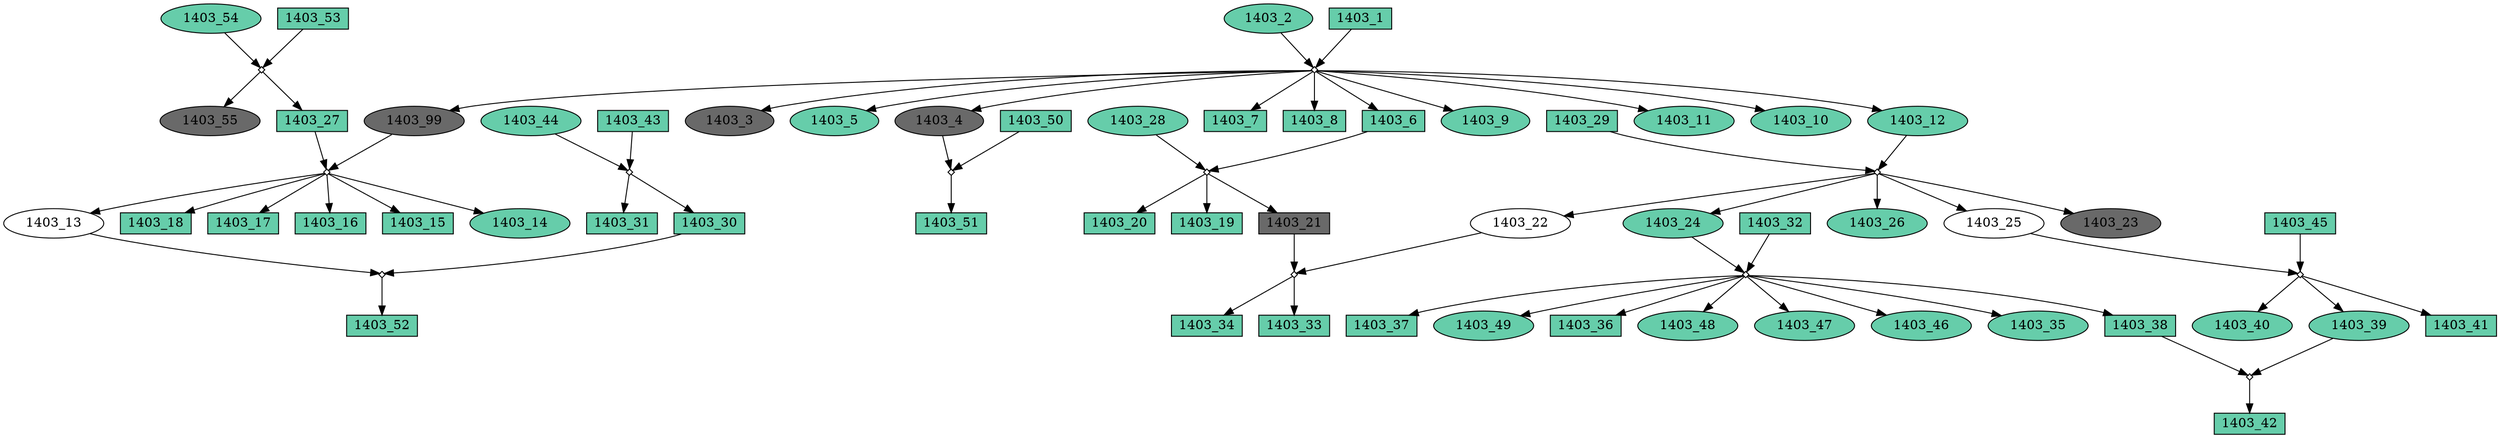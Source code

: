 digraph {
	"1403_11" [shape=box fillcolor=aquamarine3 fontcolor=black height=0.3 regular=0 shape=ellipse style=filled width=0.5]
	"1403_1x1403_2" -> "1403_11"
	"1403_2" [shape=box fillcolor=aquamarine3 fontcolor=black height=0.3 regular=0 shape=ellipse style=filled width=0.5]
	"1403_2" -> "1403_1x1403_2"
	"1403_41" [shape=box fillcolor=aquamarine3 fontcolor=black height=0.3 regular=0 shape=box style=filled width=0.5]
	"1403_45x1403_25" -> "1403_41"
	"1403_42" [shape=box fillcolor=aquamarine3 fontcolor=black height=0.3 regular=0 shape=box style=filled width=0.5]
	"1403_38x1403_39" -> "1403_42"
	"1403_50" [shape=box fillcolor=aquamarine3 fontcolor=black height=0.3 regular=0 shape=box style=filled width=0.5]
	"1403_50" -> "1403_50x1403_4"
	"1403_40" [shape=box fillcolor=aquamarine3 fontcolor=black height=0.3 regular=0 shape=ellipse style=filled width=0.5]
	"1403_45x1403_25" -> "1403_40"
	"1403_39" [shape=box fillcolor=aquamarine3 fontcolor=black height=0.3 regular=0 shape=ellipse style=filled width=0.5]
	"1403_45x1403_25" -> "1403_39"
	"1403_39" -> "1403_38x1403_39"
	"1403_37" [shape=box fillcolor=aquamarine3 fontcolor=black height=0.3 regular=0 shape=box style=filled width=0.5]
	"1403_32x1403_24" -> "1403_37"
	"1403_51" [shape=box fillcolor=aquamarine3 fontcolor=black height=0.3 regular=0 shape=box style=filled width=0.5]
	"1403_50x1403_4" -> "1403_51"
	"1403_10" [shape=box fillcolor=aquamarine3 fontcolor=black height=0.3 regular=0 shape=ellipse style=filled width=0.5]
	"1403_1x1403_2" -> "1403_10"
	"1403_1" [shape=box fillcolor=aquamarine3 fontcolor=black height=0.3 regular=0 shape=box style=filled width=0.5]
	"1403_1" -> "1403_1x1403_2"
	"1403_99" [shape=box fillcolor=dimgrey fontcolor=black height=0.3 regular=0 shape=ellipse style=filled width=0.5]
	"1403_1x1403_2" -> "1403_99"
	"1403_99" -> "1403_27x1403_99"
	"1403_55" [shape=box fillcolor=dimgrey fontcolor=black height=0.3 regular=0 shape=ellipse style=filled width=0.5]
	"1403_53x1403_54" -> "1403_55"
	"1403_45" [shape=box fillcolor=aquamarine3 fontcolor=black height=0.3 regular=0 shape=box style=filled width=0.5]
	"1403_45" -> "1403_45x1403_25"
	"1403_54" [shape=box fillcolor=aquamarine3 fontcolor=black height=0.3 regular=0 shape=ellipse style=filled width=0.5]
	"1403_54" -> "1403_53x1403_54"
	"1403_53" [shape=box fillcolor=aquamarine3 fontcolor=black height=0.3 regular=0 shape=box style=filled width=0.5]
	"1403_53" -> "1403_53x1403_54"
	"1403_13" [shape=box fillcolor=white fontcolor=black height=0.3 regular=0 shape=ellipse style=filled width=0.5]
	"1403_27x1403_99" -> "1403_13"
	"1403_13" -> "1403_30x1403_13"
	"1403_4" [shape=box fillcolor=dimgrey fontcolor=black height=0.3 regular=0 shape=ellipse style=filled width=0.5]
	"1403_1x1403_2" -> "1403_4"
	"1403_4" -> "1403_50x1403_4"
	"1403_52" [shape=box fillcolor=aquamarine3 fontcolor=black height=0.3 regular=0 shape=box style=filled width=0.5]
	"1403_30x1403_13" -> "1403_52"
	"1403_38" [shape=box fillcolor=aquamarine3 fontcolor=black height=0.3 regular=0 shape=box style=filled width=0.5]
	"1403_32x1403_24" -> "1403_38"
	"1403_38" -> "1403_38x1403_39"
	"1403_18" [shape=box fillcolor=aquamarine3 fontcolor=black height=0.3 regular=0 shape=box style=filled width=0.5]
	"1403_27x1403_99" -> "1403_18"
	"1403_49" [shape=box fillcolor=aquamarine3 fontcolor=black height=0.3 regular=0 shape=ellipse style=filled width=0.5]
	"1403_32x1403_24" -> "1403_49"
	"1403_44" [shape=box fillcolor=aquamarine3 fontcolor=black height=0.3 regular=0 shape=ellipse style=filled width=0.5]
	"1403_44" -> "1403_43x1403_44"
	"1403_43" [shape=box fillcolor=aquamarine3 fontcolor=black height=0.3 regular=0 shape=box style=filled width=0.5]
	"1403_43" -> "1403_43x1403_44"
	"1403_30" [shape=box fillcolor=aquamarine3 fontcolor=black height=0.3 regular=0 shape=box style=filled width=0.5]
	"1403_43x1403_44" -> "1403_30"
	"1403_30" -> "1403_30x1403_13"
	"1403_26" [shape=box fillcolor=aquamarine3 fontcolor=black height=0.3 regular=0 shape=ellipse style=filled width=0.5]
	"1403_29x1403_12" -> "1403_26"
	"1403_25" [shape=box fillcolor=white fontcolor=black height=0.3 regular=0 shape=ellipse style=filled width=0.5]
	"1403_29x1403_12" -> "1403_25"
	"1403_25" -> "1403_45x1403_25"
	"1403_24" [shape=box fillcolor=aquamarine3 fontcolor=black height=0.3 regular=0 shape=ellipse style=filled width=0.5]
	"1403_29x1403_12" -> "1403_24"
	"1403_24" -> "1403_32x1403_24"
	"1403_23" [shape=box fillcolor=dimgrey fontcolor=black height=0.3 regular=0 shape=ellipse style=filled width=0.5]
	"1403_29x1403_12" -> "1403_23"
	"1403_29" [shape=box fillcolor=aquamarine3 fontcolor=black height=0.3 regular=0 shape=box style=filled width=0.5]
	"1403_29" -> "1403_29x1403_12"
	"1403_20" [shape=box fillcolor=aquamarine3 fontcolor=black height=0.3 regular=0 shape=box style=filled width=0.5]
	"1403_6x1403_28" -> "1403_20"
	"1403_19" [shape=box fillcolor=aquamarine3 fontcolor=black height=0.3 regular=0 shape=box style=filled width=0.5]
	"1403_6x1403_28" -> "1403_19"
	"1403_28" [shape=box fillcolor=aquamarine3 fontcolor=black height=0.3 regular=0 shape=ellipse style=filled width=0.5]
	"1403_28" -> "1403_6x1403_28"
	"1403_3" [shape=box fillcolor=dimgrey fontcolor=black height=0.3 regular=0 shape=ellipse style=filled width=0.5]
	"1403_1x1403_2" -> "1403_3"
	"1403_5" [shape=box fillcolor=aquamarine3 fontcolor=black height=0.3 regular=0 shape=ellipse style=filled width=0.5]
	"1403_1x1403_2" -> "1403_5"
	"1403_17" [shape=box fillcolor=aquamarine3 fontcolor=black height=0.3 regular=0 shape=box style=filled width=0.5]
	"1403_27x1403_99" -> "1403_17"
	"1403_16" [shape=box fillcolor=aquamarine3 fontcolor=black height=0.3 regular=0 shape=box style=filled width=0.5]
	"1403_27x1403_99" -> "1403_16"
	"1403_15" [shape=box fillcolor=aquamarine3 fontcolor=black height=0.3 regular=0 shape=box style=filled width=0.5]
	"1403_27x1403_99" -> "1403_15"
	"1403_6" [shape=box fillcolor=aquamarine3 fontcolor=black height=0.3 regular=0 shape=box style=filled width=0.5]
	"1403_1x1403_2" -> "1403_6"
	"1403_6" -> "1403_6x1403_28"
	"1403_7" [shape=box fillcolor=aquamarine3 fontcolor=black height=0.3 regular=0 shape=box style=filled width=0.5]
	"1403_1x1403_2" -> "1403_7"
	"1403_8" [shape=box fillcolor=aquamarine3 fontcolor=black height=0.3 regular=0 shape=box style=filled width=0.5]
	"1403_1x1403_2" -> "1403_8"
	"1403_14" [shape=box fillcolor=aquamarine3 fontcolor=black height=0.3 regular=0 shape=ellipse style=filled width=0.5]
	"1403_27x1403_99" -> "1403_14"
	"1403_9" [shape=box fillcolor=aquamarine3 fontcolor=black height=0.3 regular=0 shape=ellipse style=filled width=0.5]
	"1403_1x1403_2" -> "1403_9"
	"1403_27" [shape=box fillcolor=aquamarine3 fontcolor=black height=0.3 regular=0 shape=box style=filled width=0.5]
	"1403_53x1403_54" -> "1403_27"
	"1403_27" -> "1403_27x1403_99"
	"1403_12" [shape=box fillcolor=aquamarine3 fontcolor=black height=0.3 regular=0 shape=ellipse style=filled width=0.5]
	"1403_1x1403_2" -> "1403_12"
	"1403_12" -> "1403_29x1403_12"
	"1403_36" [shape=box fillcolor=aquamarine3 fontcolor=black height=0.3 regular=0 shape=box style=filled width=0.5]
	"1403_32x1403_24" -> "1403_36"
	"1403_22" [shape=box fillcolor=white fontcolor=black height=0.3 regular=0 shape=ellipse style=filled width=0.5]
	"1403_29x1403_12" -> "1403_22"
	"1403_22" -> "1403_21x1403_22"
	"1403_31" [shape=box fillcolor=aquamarine3 fontcolor=black height=0.3 regular=0 shape=box style=filled width=0.5]
	"1403_43x1403_44" -> "1403_31"
	"1403_48" [shape=box fillcolor=aquamarine3 fontcolor=black height=0.3 regular=0 shape=ellipse style=filled width=0.5]
	"1403_32x1403_24" -> "1403_48"
	"1403_47" [shape=box fillcolor=aquamarine3 fontcolor=black height=0.3 regular=0 shape=ellipse style=filled width=0.5]
	"1403_32x1403_24" -> "1403_47"
	"1403_46" [shape=box fillcolor=aquamarine3 fontcolor=black height=0.3 regular=0 shape=ellipse style=filled width=0.5]
	"1403_32x1403_24" -> "1403_46"
	"1403_35" [shape=box fillcolor=aquamarine3 fontcolor=black height=0.3 regular=0 shape=ellipse style=filled width=0.5]
	"1403_32x1403_24" -> "1403_35"
	"1403_34" [shape=box fillcolor=aquamarine3 fontcolor=black height=0.3 regular=0 shape=box style=filled width=0.5]
	"1403_21x1403_22" -> "1403_34"
	"1403_33" [shape=box fillcolor=aquamarine3 fontcolor=black height=0.3 regular=0 shape=box style=filled width=0.5]
	"1403_21x1403_22" -> "1403_33"
	"1403_32" [shape=box fillcolor=aquamarine3 fontcolor=black height=0.3 regular=0 shape=box style=filled width=0.5]
	"1403_32" -> "1403_32x1403_24"
	"1403_21" [shape=box fillcolor=dimgrey fontcolor=black height=0.3 regular=0 shape=box style=filled width=0.5]
	"1403_6x1403_28" -> "1403_21"
	"1403_21" -> "1403_21x1403_22"
	"1403_38x1403_39" [label="" height=.1 shape=diamond width=.1]
	"1403_6x1403_28" [label="" height=.1 shape=diamond width=.1]
	"1403_27x1403_99" [label="" height=.1 shape=diamond width=.1]
	"1403_43x1403_44" [label="" height=.1 shape=diamond width=.1]
	"1403_50x1403_4" [label="" height=.1 shape=diamond width=.1]
	"1403_32x1403_24" [label="" height=.1 shape=diamond width=.1]
	"1403_30x1403_13" [label="" height=.1 shape=diamond width=.1]
	"1403_45x1403_25" [label="" height=.1 shape=diamond width=.1]
	"1403_21x1403_22" [label="" height=.1 shape=diamond width=.1]
	"1403_53x1403_54" [label="" height=.1 shape=diamond width=.1]
	"1403_1x1403_2" [label="" height=.1 shape=diamond width=.1]
	"1403_29x1403_12" [label="" height=.1 shape=diamond width=.1]
}
